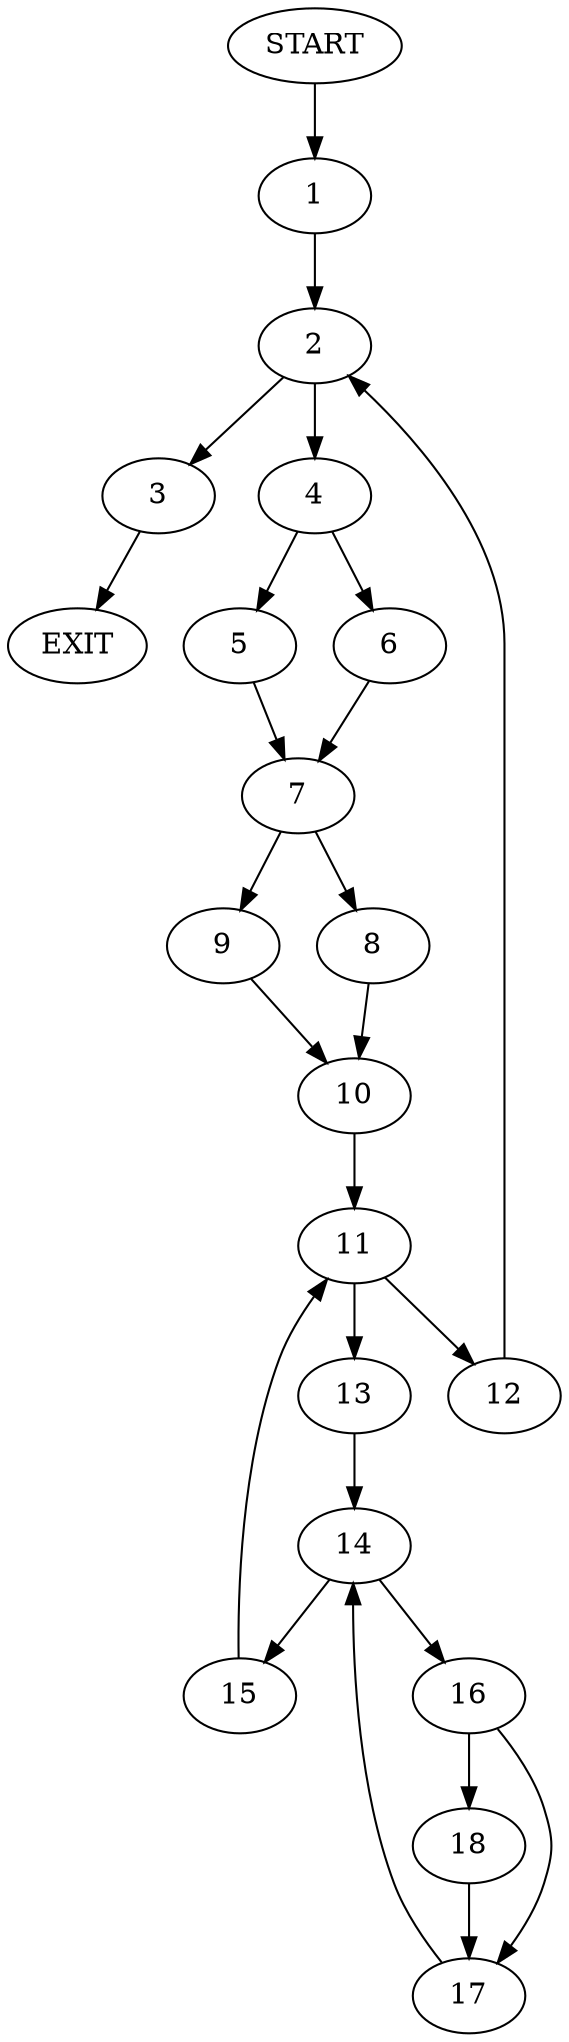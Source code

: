digraph {
0 [label="START"]
19 [label="EXIT"]
0 -> 1
1 -> 2
2 -> 3
2 -> 4
3 -> 19
4 -> 5
4 -> 6
6 -> 7
5 -> 7
7 -> 8
7 -> 9
8 -> 10
9 -> 10
10 -> 11
11 -> 12
11 -> 13
13 -> 14
12 -> 2
14 -> 15
14 -> 16
15 -> 11
16 -> 17
16 -> 18
18 -> 17
17 -> 14
}
